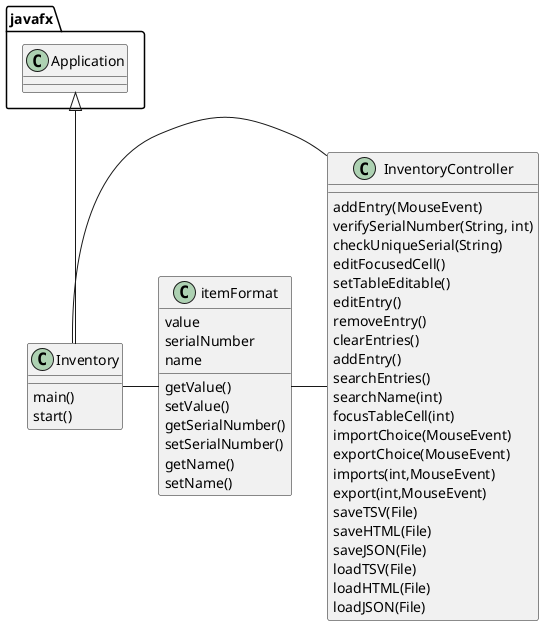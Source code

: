 @startuml
'https://plantuml.com/sequence-diagram


class Inventory
{
    main()
    start()
}

class InventoryController
{
    addEntry(MouseEvent)
    verifySerialNumber(String, int)
    checkUniqueSerial(String)
    editFocusedCell()
    setTableEditable()
    editEntry()
    removeEntry()
    clearEntries()
    addEntry()
    searchEntries()
    searchName(int)
    focusTableCell(int)
    importChoice(MouseEvent)
    exportChoice(MouseEvent)
    imports(int,MouseEvent)
    export(int,MouseEvent)
    saveTSV(File)
    saveHTML(File)
    saveJSON(File)
    loadTSV(File)
    loadHTML(File)
    loadJSON(File)
    'needs readme.md'
}

class itemFormat
{
    value
    serialNumber
    name
    getValue()
    setValue()
    getSerialNumber()
    setSerialNumber()
    getName()
    setName()
}

javafx.Application <|-- Inventory
Inventory - InventoryController
Inventory - itemFormat
itemFormat - InventoryController

@enduml